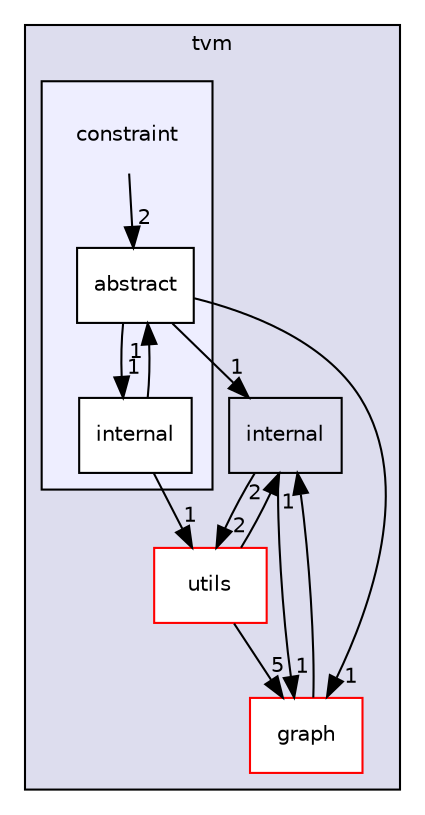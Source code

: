digraph "include/tvm/constraint" {
  compound=true
  node [ fontsize="10", fontname="Helvetica"];
  edge [ labelfontsize="10", labelfontname="Helvetica"];
  subgraph clusterdir_b4c7d8e826c599ba55146c099a14beb5 {
    graph [ bgcolor="#ddddee", pencolor="black", label="tvm" fontname="Helvetica", fontsize="10", URL="dir_b4c7d8e826c599ba55146c099a14beb5.html"]
  dir_020a04e36825fdb5d137e6f4f382bacd [shape=box label="internal" URL="dir_020a04e36825fdb5d137e6f4f382bacd.html"];
  dir_df8c49de760ace615969b0dd6b4dc6c3 [shape=box label="graph" fillcolor="white" style="filled" color="red" URL="dir_df8c49de760ace615969b0dd6b4dc6c3.html"];
  dir_02c2fac6d932f25932ff780d6d7745ad [shape=box label="utils" fillcolor="white" style="filled" color="red" URL="dir_02c2fac6d932f25932ff780d6d7745ad.html"];
  subgraph clusterdir_8aade20741a7f4a13662c9851e607ed3 {
    graph [ bgcolor="#eeeeff", pencolor="black", label="" URL="dir_8aade20741a7f4a13662c9851e607ed3.html"];
    dir_8aade20741a7f4a13662c9851e607ed3 [shape=plaintext label="constraint"];
  dir_2c65b15ce7a83c40acda25185dc2a52e [shape=box label="abstract" fillcolor="white" style="filled" URL="dir_2c65b15ce7a83c40acda25185dc2a52e.html"];
  dir_0e0e5f9056032a31035848b7596a95c4 [shape=box label="internal" fillcolor="white" style="filled" URL="dir_0e0e5f9056032a31035848b7596a95c4.html"];
  }
  }
  dir_0e0e5f9056032a31035848b7596a95c4->dir_02c2fac6d932f25932ff780d6d7745ad [headlabel="1", labeldistance=1.5 headhref="dir_000010_000033.html"];
  dir_0e0e5f9056032a31035848b7596a95c4->dir_2c65b15ce7a83c40acda25185dc2a52e [headlabel="1", labeldistance=1.5 headhref="dir_000010_000005.html"];
  dir_2c65b15ce7a83c40acda25185dc2a52e->dir_020a04e36825fdb5d137e6f4f382bacd [headlabel="1", labeldistance=1.5 headhref="dir_000005_000007.html"];
  dir_2c65b15ce7a83c40acda25185dc2a52e->dir_0e0e5f9056032a31035848b7596a95c4 [headlabel="1", labeldistance=1.5 headhref="dir_000005_000010.html"];
  dir_2c65b15ce7a83c40acda25185dc2a52e->dir_df8c49de760ace615969b0dd6b4dc6c3 [headlabel="1", labeldistance=1.5 headhref="dir_000005_000017.html"];
  dir_df8c49de760ace615969b0dd6b4dc6c3->dir_020a04e36825fdb5d137e6f4f382bacd [headlabel="1", labeldistance=1.5 headhref="dir_000017_000007.html"];
  dir_02c2fac6d932f25932ff780d6d7745ad->dir_020a04e36825fdb5d137e6f4f382bacd [headlabel="2", labeldistance=1.5 headhref="dir_000033_000007.html"];
  dir_02c2fac6d932f25932ff780d6d7745ad->dir_df8c49de760ace615969b0dd6b4dc6c3 [headlabel="5", labeldistance=1.5 headhref="dir_000033_000017.html"];
  dir_8aade20741a7f4a13662c9851e607ed3->dir_2c65b15ce7a83c40acda25185dc2a52e [headlabel="2", labeldistance=1.5 headhref="dir_000004_000005.html"];
  dir_020a04e36825fdb5d137e6f4f382bacd->dir_02c2fac6d932f25932ff780d6d7745ad [headlabel="2", labeldistance=1.5 headhref="dir_000007_000033.html"];
  dir_020a04e36825fdb5d137e6f4f382bacd->dir_df8c49de760ace615969b0dd6b4dc6c3 [headlabel="1", labeldistance=1.5 headhref="dir_000007_000017.html"];
}
